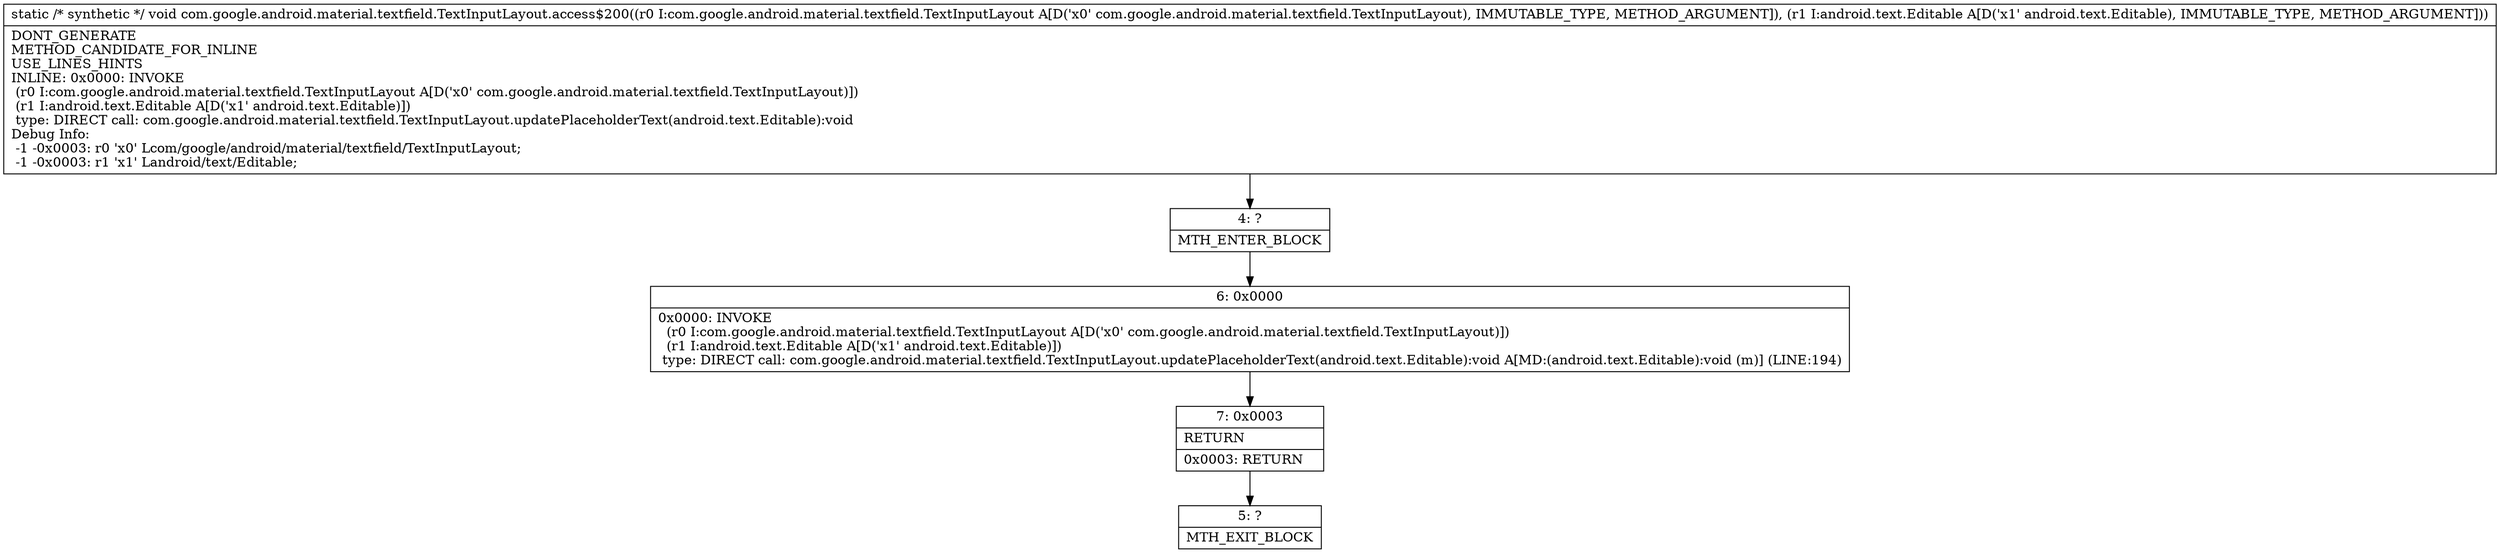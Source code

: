 digraph "CFG forcom.google.android.material.textfield.TextInputLayout.access$200(Lcom\/google\/android\/material\/textfield\/TextInputLayout;Landroid\/text\/Editable;)V" {
Node_4 [shape=record,label="{4\:\ ?|MTH_ENTER_BLOCK\l}"];
Node_6 [shape=record,label="{6\:\ 0x0000|0x0000: INVOKE  \l  (r0 I:com.google.android.material.textfield.TextInputLayout A[D('x0' com.google.android.material.textfield.TextInputLayout)])\l  (r1 I:android.text.Editable A[D('x1' android.text.Editable)])\l type: DIRECT call: com.google.android.material.textfield.TextInputLayout.updatePlaceholderText(android.text.Editable):void A[MD:(android.text.Editable):void (m)] (LINE:194)\l}"];
Node_7 [shape=record,label="{7\:\ 0x0003|RETURN\l|0x0003: RETURN   \l}"];
Node_5 [shape=record,label="{5\:\ ?|MTH_EXIT_BLOCK\l}"];
MethodNode[shape=record,label="{static \/* synthetic *\/ void com.google.android.material.textfield.TextInputLayout.access$200((r0 I:com.google.android.material.textfield.TextInputLayout A[D('x0' com.google.android.material.textfield.TextInputLayout), IMMUTABLE_TYPE, METHOD_ARGUMENT]), (r1 I:android.text.Editable A[D('x1' android.text.Editable), IMMUTABLE_TYPE, METHOD_ARGUMENT]))  | DONT_GENERATE\lMETHOD_CANDIDATE_FOR_INLINE\lUSE_LINES_HINTS\lINLINE: 0x0000: INVOKE  \l  (r0 I:com.google.android.material.textfield.TextInputLayout A[D('x0' com.google.android.material.textfield.TextInputLayout)])\l  (r1 I:android.text.Editable A[D('x1' android.text.Editable)])\l type: DIRECT call: com.google.android.material.textfield.TextInputLayout.updatePlaceholderText(android.text.Editable):void\lDebug Info:\l  \-1 \-0x0003: r0 'x0' Lcom\/google\/android\/material\/textfield\/TextInputLayout;\l  \-1 \-0x0003: r1 'x1' Landroid\/text\/Editable;\l}"];
MethodNode -> Node_4;Node_4 -> Node_6;
Node_6 -> Node_7;
Node_7 -> Node_5;
}

